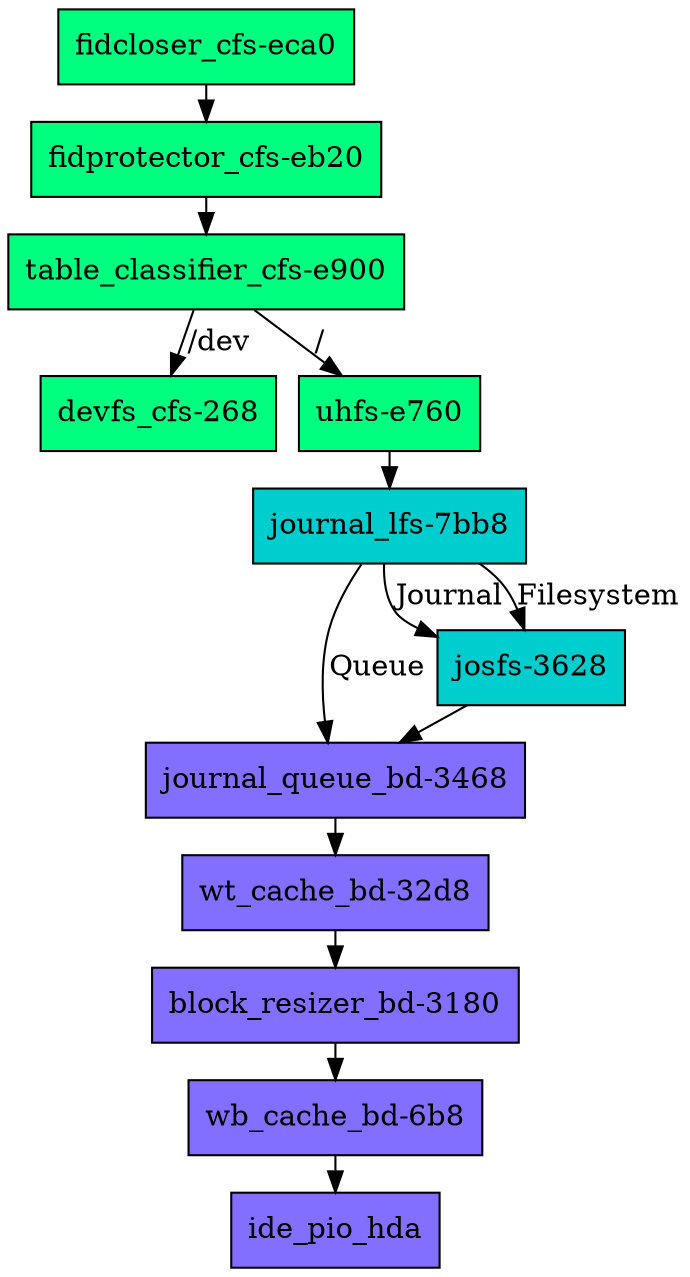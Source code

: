 digraph kfs
{
nodesep=0.15;
ranksep=0.15;
node [shape=record,color=black];
n268440896 [label="ide_pio_hda",fillcolor=slateblue1,style=filled]
n268440504 [label="wb_cache_bd-6b8",fillcolor=slateblue1,style=filled]
        n268440504 -> n268440896 [label=""];
n268440104 [label="block_resizer_bd-3180",fillcolor=slateblue1,style=filled]
        n268440104 -> n268440504 [label=""];
n268439696 [label="wt_cache_bd-32d8",fillcolor=slateblue1,style=filled]
        n268439696 -> n268440104 [label=""];
n268439296 [label="journal_queue_bd-3468",fillcolor=slateblue1,style=filled]
        n268439296 -> n268439696 [label=""];
n268438872 [label="josfs-3628",fillcolor=cyan3,style=filled]
        n268438872 -> n268439296 [label=""];
n268438392 [label="journal_lfs-7bb8",fillcolor=cyan3,style=filled]
        n268438392 -> n268439296 [label="Queue"];
        n268438392 -> n268438872 [label="Journal"];
        n268438392 -> n268438872 [label="Filesystem"];
n268437920 [label="devfs_cfs-268",fillcolor=springgreen,style=filled]
n268437472 [label="uhfs-e760",fillcolor=springgreen,style=filled]
        n268437472 -> n268438392 [label=""];
n268437032 [label="table_classifier_cfs-e900",fillcolor=springgreen,style=filled]
        n268437032 -> n268437920 [label="/dev"];
        n268437032 -> n268437472 [label="/"];
n268436576 [label="fidprotector_cfs-eb20",fillcolor=springgreen,style=filled]
        n268436576 -> n268437032 [label=""];
n268436136 [label="fidcloser_cfs-eca0",fillcolor=springgreen,style=filled]
        n268436136 -> n268436576 [label=""];
}
